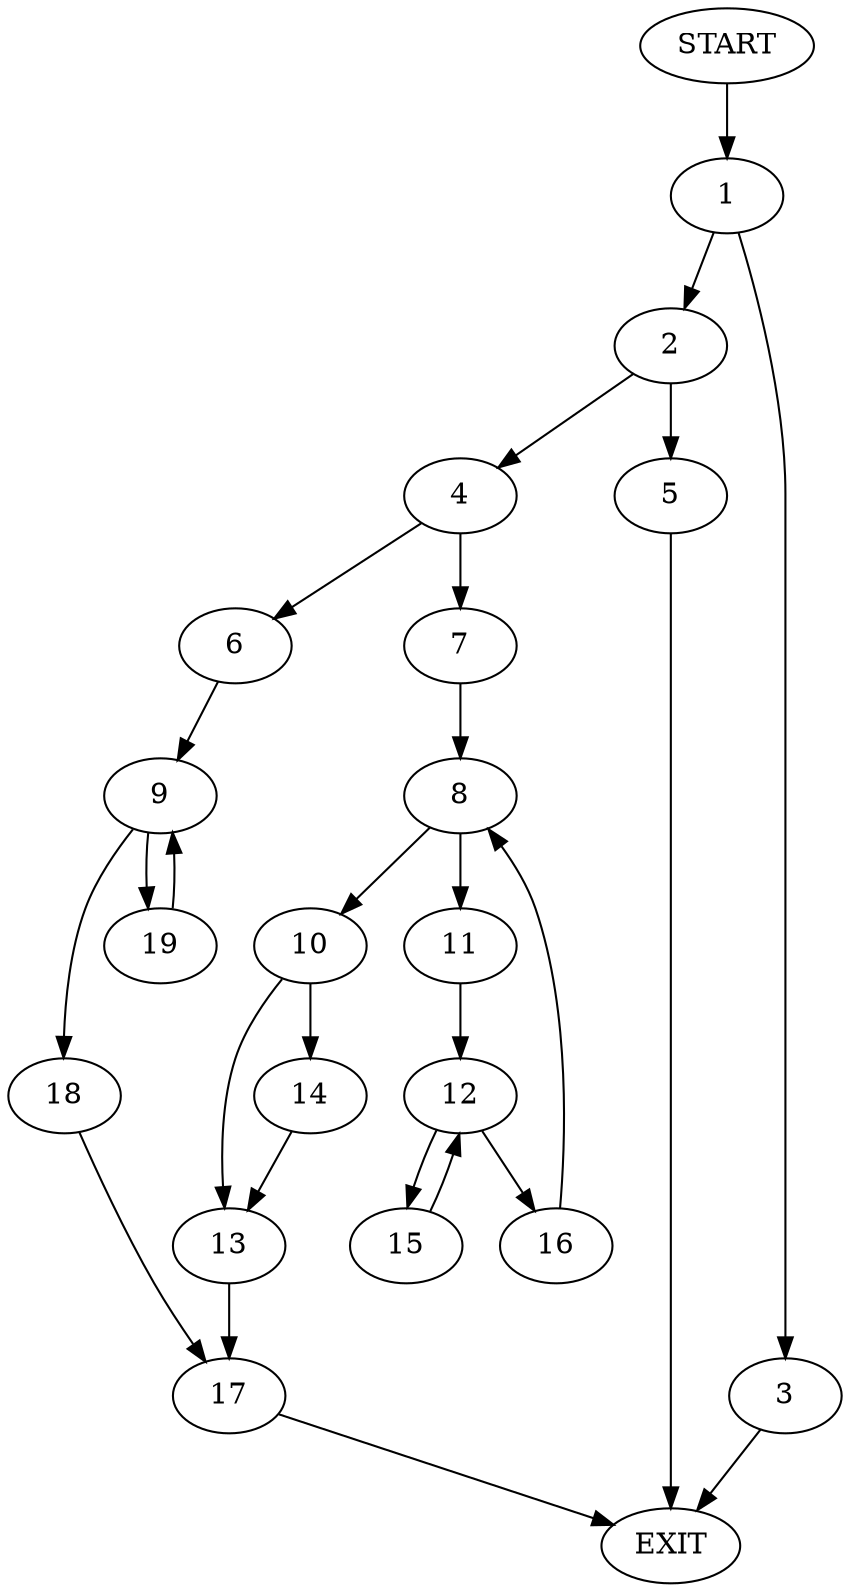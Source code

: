 digraph {
0 [label="START"]
20 [label="EXIT"]
0 -> 1
1 -> 2
1 -> 3
3 -> 20
2 -> 4
2 -> 5
5 -> 20
4 -> 6
4 -> 7
7 -> 8
6 -> 9
8 -> 10
8 -> 11
11 -> 12
10 -> 13
10 -> 14
12 -> 15
12 -> 16
16 -> 8
15 -> 12
14 -> 13
13 -> 17
17 -> 20
9 -> 18
9 -> 19
19 -> 9
18 -> 17
}
